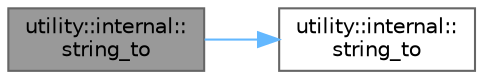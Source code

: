 digraph "utility::internal::string_to"
{
 // LATEX_PDF_SIZE
  bgcolor="transparent";
  edge [fontname=Helvetica,fontsize=10,labelfontname=Helvetica,labelfontsize=10];
  node [fontname=Helvetica,fontsize=10,shape=box,height=0.2,width=0.4];
  rankdir="LR";
  Node1 [id="Node000001",label="utility::internal::\lstring_to",height=0.2,width=0.4,color="gray40", fillcolor="grey60", style="filled", fontcolor="black",tooltip=" "];
  Node1 -> Node2 [id="edge2_Node000001_Node000002",color="steelblue1",style="solid",tooltip=" "];
  Node2 [id="Node000002",label="utility::internal::\lstring_to",height=0.2,width=0.4,color="grey40", fillcolor="white", style="filled",URL="$namespaceutility_1_1internal.html#af315593780928a71c9bcfed8b10dc5c9",tooltip=" "];
}
